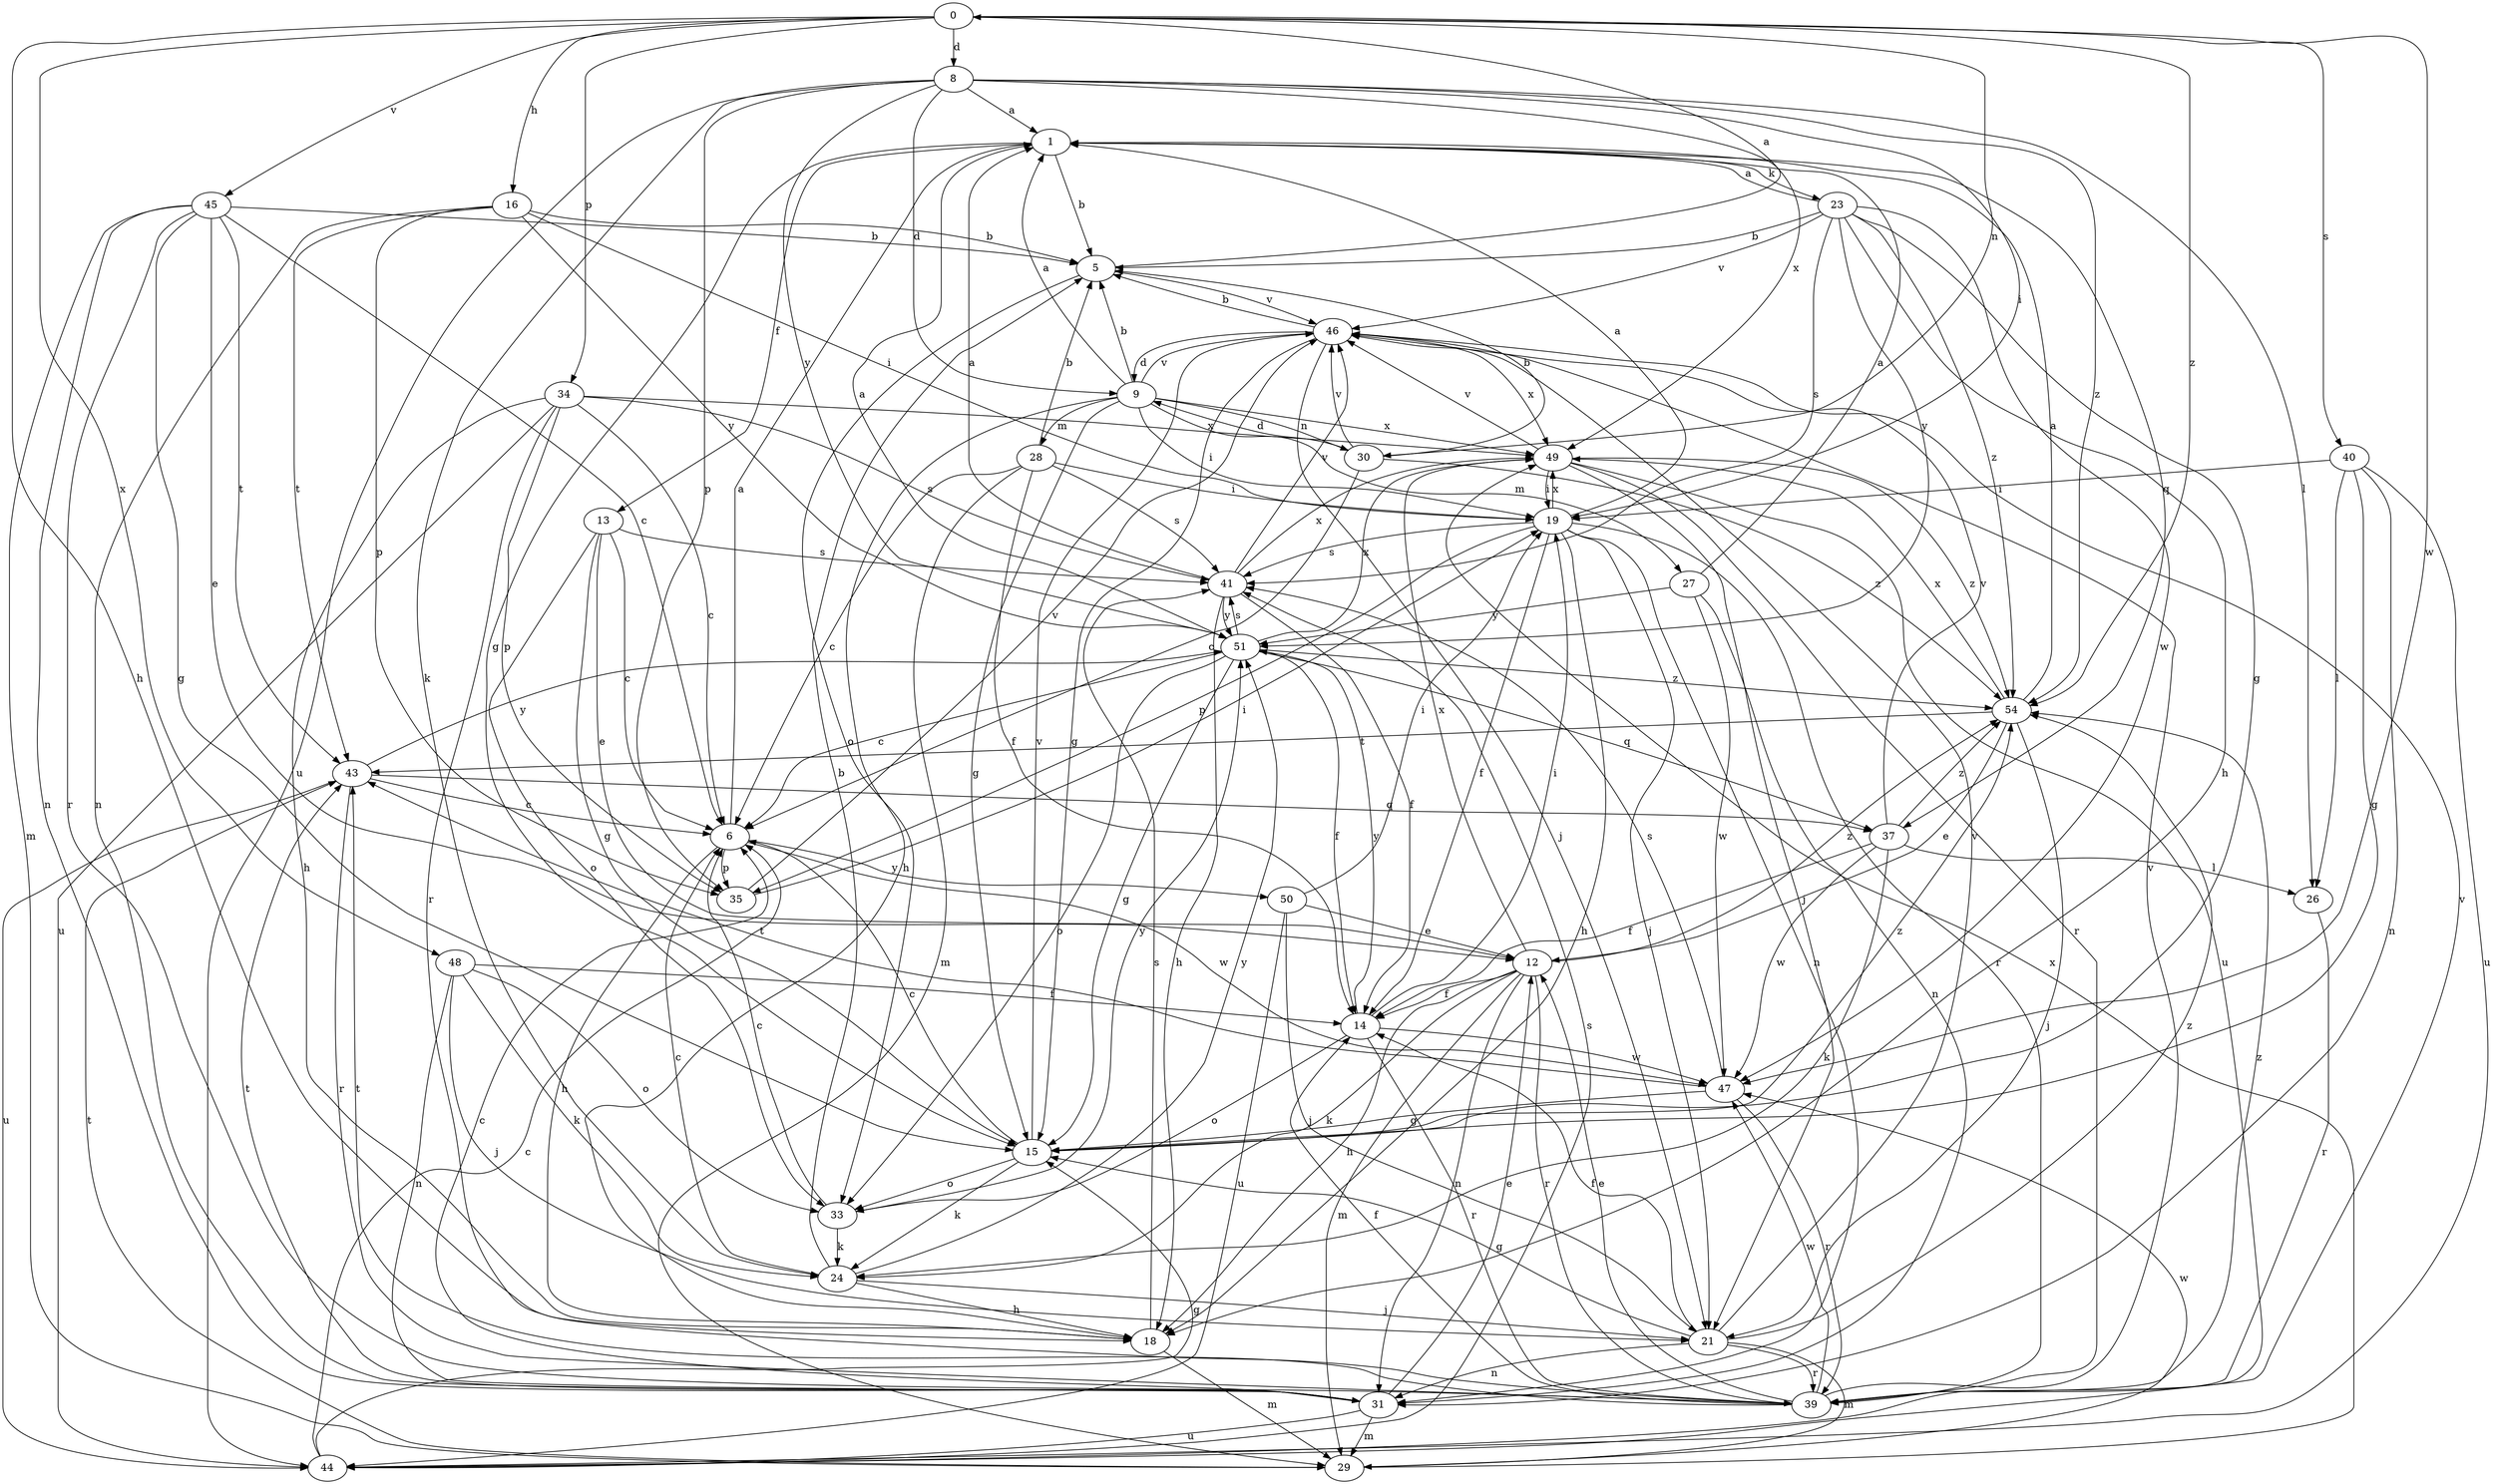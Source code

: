 strict digraph  {
0;
1;
5;
6;
8;
9;
12;
13;
14;
15;
16;
18;
19;
21;
23;
24;
26;
27;
28;
29;
30;
31;
33;
34;
35;
37;
39;
40;
41;
43;
44;
45;
46;
47;
48;
49;
50;
51;
54;
0 -> 8  [label=d];
0 -> 16  [label=h];
0 -> 18  [label=h];
0 -> 30  [label=n];
0 -> 34  [label=p];
0 -> 40  [label=s];
0 -> 45  [label=v];
0 -> 47  [label=w];
0 -> 48  [label=x];
0 -> 54  [label=z];
1 -> 5  [label=b];
1 -> 13  [label=f];
1 -> 15  [label=g];
1 -> 23  [label=k];
1 -> 37  [label=q];
5 -> 0  [label=a];
5 -> 33  [label=o];
5 -> 46  [label=v];
6 -> 1  [label=a];
6 -> 18  [label=h];
6 -> 35  [label=p];
6 -> 47  [label=w];
6 -> 50  [label=y];
8 -> 1  [label=a];
8 -> 9  [label=d];
8 -> 19  [label=i];
8 -> 24  [label=k];
8 -> 26  [label=l];
8 -> 35  [label=p];
8 -> 44  [label=u];
8 -> 49  [label=x];
8 -> 51  [label=y];
8 -> 54  [label=z];
9 -> 1  [label=a];
9 -> 5  [label=b];
9 -> 15  [label=g];
9 -> 18  [label=h];
9 -> 19  [label=i];
9 -> 27  [label=m];
9 -> 28  [label=m];
9 -> 30  [label=n];
9 -> 46  [label=v];
9 -> 49  [label=x];
12 -> 14  [label=f];
12 -> 18  [label=h];
12 -> 24  [label=k];
12 -> 29  [label=m];
12 -> 31  [label=n];
12 -> 39  [label=r];
12 -> 49  [label=x];
12 -> 54  [label=z];
13 -> 6  [label=c];
13 -> 12  [label=e];
13 -> 15  [label=g];
13 -> 33  [label=o];
13 -> 41  [label=s];
14 -> 19  [label=i];
14 -> 33  [label=o];
14 -> 39  [label=r];
14 -> 47  [label=w];
14 -> 51  [label=y];
15 -> 6  [label=c];
15 -> 24  [label=k];
15 -> 33  [label=o];
15 -> 46  [label=v];
15 -> 54  [label=z];
16 -> 5  [label=b];
16 -> 19  [label=i];
16 -> 31  [label=n];
16 -> 35  [label=p];
16 -> 43  [label=t];
16 -> 51  [label=y];
18 -> 29  [label=m];
18 -> 41  [label=s];
19 -> 1  [label=a];
19 -> 14  [label=f];
19 -> 18  [label=h];
19 -> 21  [label=j];
19 -> 31  [label=n];
19 -> 35  [label=p];
19 -> 39  [label=r];
19 -> 41  [label=s];
19 -> 49  [label=x];
21 -> 14  [label=f];
21 -> 15  [label=g];
21 -> 29  [label=m];
21 -> 31  [label=n];
21 -> 39  [label=r];
21 -> 46  [label=v];
21 -> 54  [label=z];
23 -> 1  [label=a];
23 -> 5  [label=b];
23 -> 15  [label=g];
23 -> 18  [label=h];
23 -> 41  [label=s];
23 -> 46  [label=v];
23 -> 47  [label=w];
23 -> 51  [label=y];
23 -> 54  [label=z];
24 -> 5  [label=b];
24 -> 6  [label=c];
24 -> 18  [label=h];
24 -> 21  [label=j];
24 -> 51  [label=y];
26 -> 39  [label=r];
27 -> 1  [label=a];
27 -> 31  [label=n];
27 -> 47  [label=w];
27 -> 51  [label=y];
28 -> 5  [label=b];
28 -> 6  [label=c];
28 -> 14  [label=f];
28 -> 19  [label=i];
28 -> 29  [label=m];
28 -> 41  [label=s];
29 -> 43  [label=t];
29 -> 47  [label=w];
29 -> 49  [label=x];
30 -> 5  [label=b];
30 -> 6  [label=c];
30 -> 9  [label=d];
30 -> 46  [label=v];
30 -> 54  [label=z];
31 -> 6  [label=c];
31 -> 12  [label=e];
31 -> 29  [label=m];
31 -> 43  [label=t];
31 -> 44  [label=u];
33 -> 6  [label=c];
33 -> 24  [label=k];
33 -> 51  [label=y];
34 -> 6  [label=c];
34 -> 18  [label=h];
34 -> 35  [label=p];
34 -> 39  [label=r];
34 -> 41  [label=s];
34 -> 44  [label=u];
34 -> 49  [label=x];
35 -> 19  [label=i];
35 -> 46  [label=v];
37 -> 14  [label=f];
37 -> 24  [label=k];
37 -> 26  [label=l];
37 -> 46  [label=v];
37 -> 47  [label=w];
37 -> 54  [label=z];
39 -> 12  [label=e];
39 -> 14  [label=f];
39 -> 43  [label=t];
39 -> 46  [label=v];
39 -> 47  [label=w];
39 -> 54  [label=z];
40 -> 15  [label=g];
40 -> 19  [label=i];
40 -> 26  [label=l];
40 -> 31  [label=n];
40 -> 44  [label=u];
41 -> 1  [label=a];
41 -> 14  [label=f];
41 -> 18  [label=h];
41 -> 46  [label=v];
41 -> 49  [label=x];
41 -> 51  [label=y];
43 -> 6  [label=c];
43 -> 37  [label=q];
43 -> 39  [label=r];
43 -> 44  [label=u];
43 -> 51  [label=y];
44 -> 6  [label=c];
44 -> 15  [label=g];
44 -> 41  [label=s];
44 -> 46  [label=v];
45 -> 5  [label=b];
45 -> 6  [label=c];
45 -> 12  [label=e];
45 -> 15  [label=g];
45 -> 29  [label=m];
45 -> 31  [label=n];
45 -> 39  [label=r];
45 -> 43  [label=t];
46 -> 5  [label=b];
46 -> 9  [label=d];
46 -> 15  [label=g];
46 -> 21  [label=j];
46 -> 49  [label=x];
47 -> 15  [label=g];
47 -> 39  [label=r];
47 -> 41  [label=s];
47 -> 43  [label=t];
48 -> 14  [label=f];
48 -> 21  [label=j];
48 -> 24  [label=k];
48 -> 31  [label=n];
48 -> 33  [label=o];
49 -> 19  [label=i];
49 -> 21  [label=j];
49 -> 39  [label=r];
49 -> 44  [label=u];
49 -> 46  [label=v];
49 -> 54  [label=z];
50 -> 12  [label=e];
50 -> 19  [label=i];
50 -> 21  [label=j];
50 -> 44  [label=u];
51 -> 1  [label=a];
51 -> 6  [label=c];
51 -> 14  [label=f];
51 -> 15  [label=g];
51 -> 33  [label=o];
51 -> 37  [label=q];
51 -> 41  [label=s];
51 -> 49  [label=x];
51 -> 54  [label=z];
54 -> 1  [label=a];
54 -> 12  [label=e];
54 -> 21  [label=j];
54 -> 43  [label=t];
54 -> 49  [label=x];
}
